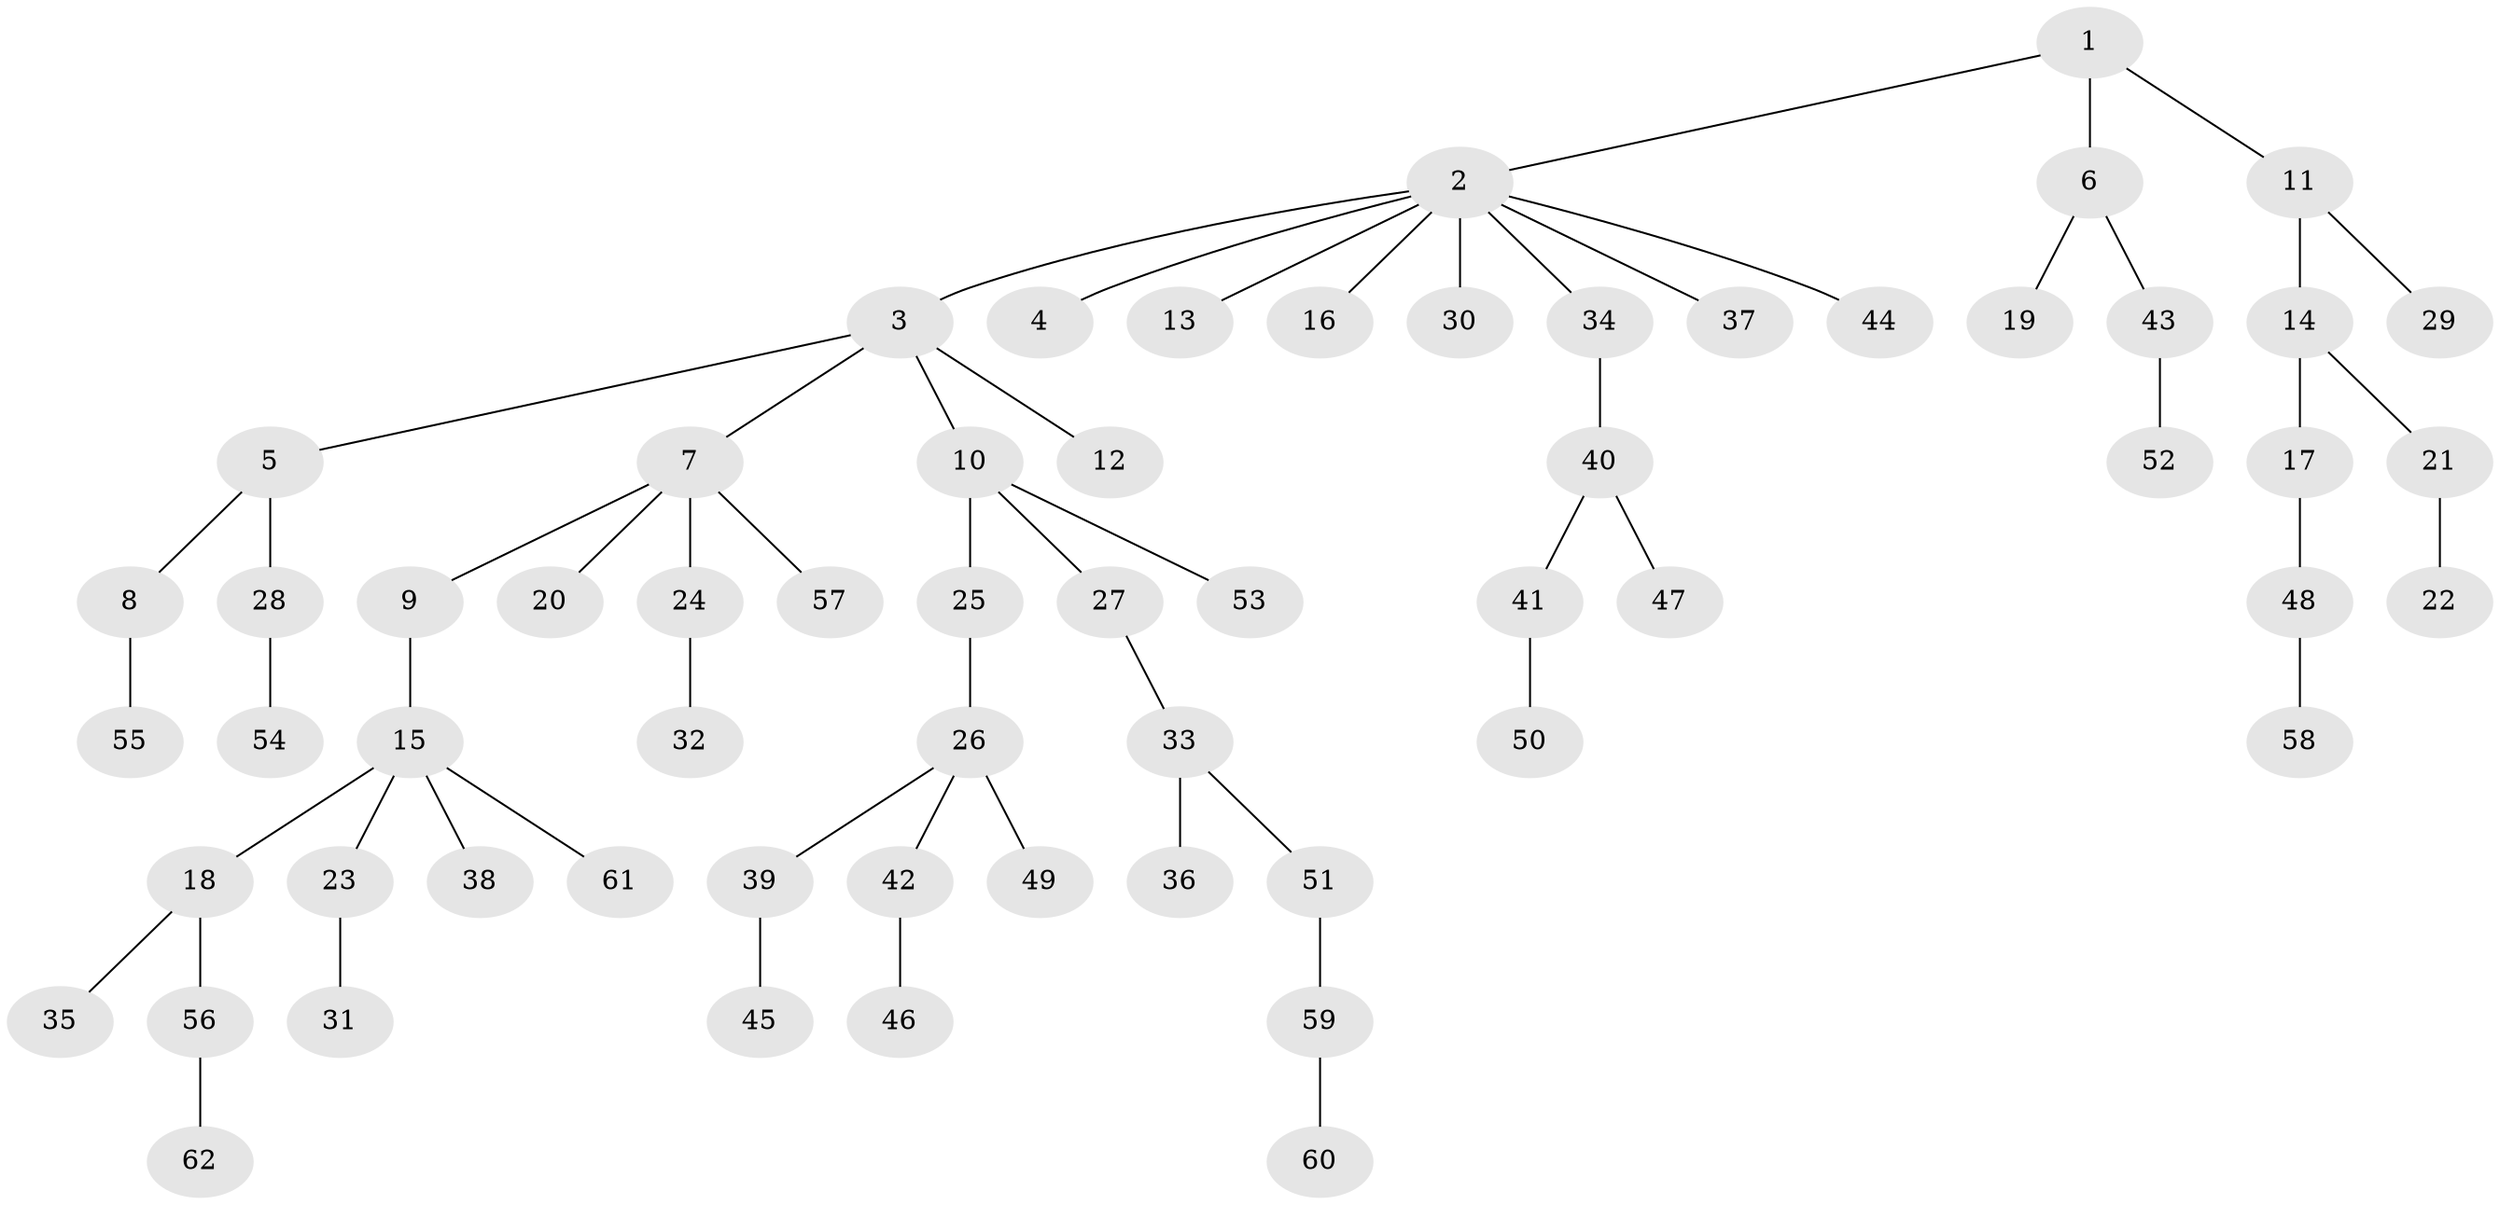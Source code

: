 // Generated by graph-tools (version 1.1) at 2025/50/03/09/25 03:50:15]
// undirected, 62 vertices, 61 edges
graph export_dot {
graph [start="1"]
  node [color=gray90,style=filled];
  1;
  2;
  3;
  4;
  5;
  6;
  7;
  8;
  9;
  10;
  11;
  12;
  13;
  14;
  15;
  16;
  17;
  18;
  19;
  20;
  21;
  22;
  23;
  24;
  25;
  26;
  27;
  28;
  29;
  30;
  31;
  32;
  33;
  34;
  35;
  36;
  37;
  38;
  39;
  40;
  41;
  42;
  43;
  44;
  45;
  46;
  47;
  48;
  49;
  50;
  51;
  52;
  53;
  54;
  55;
  56;
  57;
  58;
  59;
  60;
  61;
  62;
  1 -- 2;
  1 -- 6;
  1 -- 11;
  2 -- 3;
  2 -- 4;
  2 -- 13;
  2 -- 16;
  2 -- 30;
  2 -- 34;
  2 -- 37;
  2 -- 44;
  3 -- 5;
  3 -- 7;
  3 -- 10;
  3 -- 12;
  5 -- 8;
  5 -- 28;
  6 -- 19;
  6 -- 43;
  7 -- 9;
  7 -- 20;
  7 -- 24;
  7 -- 57;
  8 -- 55;
  9 -- 15;
  10 -- 25;
  10 -- 27;
  10 -- 53;
  11 -- 14;
  11 -- 29;
  14 -- 17;
  14 -- 21;
  15 -- 18;
  15 -- 23;
  15 -- 38;
  15 -- 61;
  17 -- 48;
  18 -- 35;
  18 -- 56;
  21 -- 22;
  23 -- 31;
  24 -- 32;
  25 -- 26;
  26 -- 39;
  26 -- 42;
  26 -- 49;
  27 -- 33;
  28 -- 54;
  33 -- 36;
  33 -- 51;
  34 -- 40;
  39 -- 45;
  40 -- 41;
  40 -- 47;
  41 -- 50;
  42 -- 46;
  43 -- 52;
  48 -- 58;
  51 -- 59;
  56 -- 62;
  59 -- 60;
}
